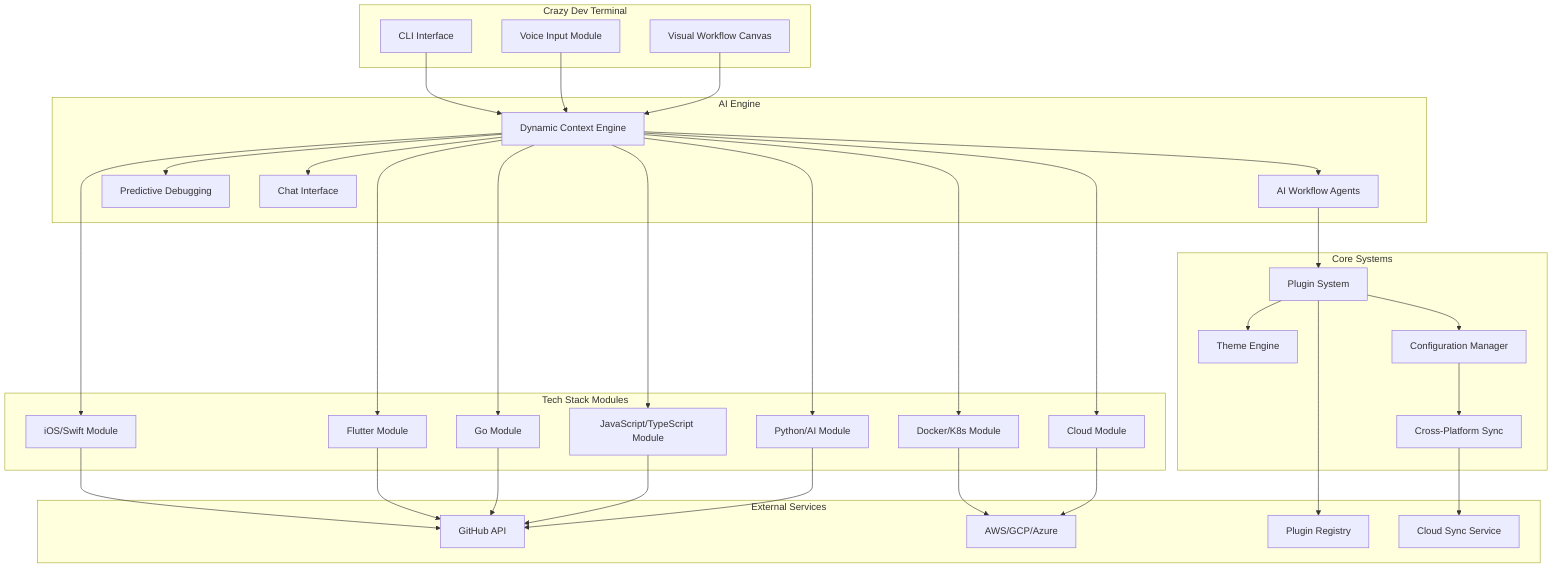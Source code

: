 graph TB
    subgraph "Crazy Dev Terminal"
        CLI[CLI Interface]
        Voice[Voice Input Module]
        GUI[Visual Workflow Canvas]
    end
    
    subgraph "AI Engine"
        Context[Dynamic Context Engine]
        Workflow[AI Workflow Agents]
        Predict[Predictive Debugging]
        Chat[Chat Interface]
    end
    
    subgraph "Core Systems"
        Plugin[Plugin System]
        Theme[Theme Engine]
        Config[Configuration Manager]
        Sync[Cross-Platform Sync]
    end
    
    subgraph "Tech Stack Modules"
        iOS[iOS/Swift Module]
        Flutter[Flutter Module]
        Go[Go Module]
        JS[JavaScript/TypeScript Module]
        Python[Python/AI Module]
        Docker[Docker/K8s Module]
        Cloud[Cloud Module]
    end
    
    subgraph "External Services"
        GitHub[GitHub API]
        CloudProviders[AWS/GCP/Azure]
        Registry[Plugin Registry]
        SyncService[Cloud Sync Service]
    end
    
    CLI --> Context
    Voice --> Context
    GUI --> Context
    
    Context --> Workflow
    Context --> Predict
    Context --> Chat
    
    Workflow --> Plugin
    Plugin --> Theme
    Plugin --> Config
    
    Config --> Sync
    Sync --> SyncService
    
    Context --> iOS
    Context --> Flutter
    Context --> Go
    Context --> JS
    Context --> Python
    Context --> Docker
    Context --> Cloud
    
    iOS --> GitHub
    Flutter --> GitHub
    Go --> GitHub
    JS --> GitHub
    Python --> GitHub
    Docker --> CloudProviders
    Cloud --> CloudProviders
    
    Plugin --> Registry